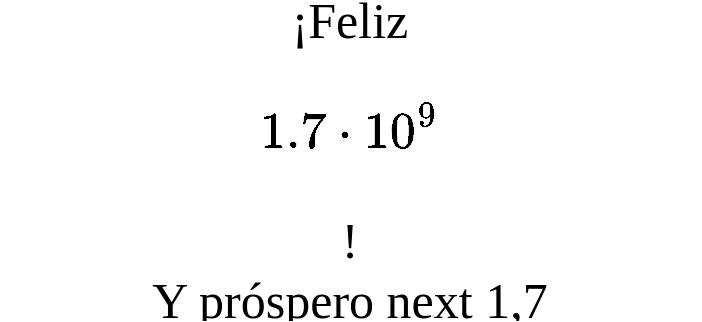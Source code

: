 <mxfile version="22.1.1" type="github">
  <diagram name="Page-1" id="Qih-rZB-r5Ekm_qSRhbP">
    <mxGraphModel dx="1434" dy="725" grid="1" gridSize="10" guides="1" tooltips="1" connect="1" arrows="1" fold="1" page="1" pageScale="1" pageWidth="850" pageHeight="1100" math="1" shadow="0">
      <root>
        <mxCell id="0" />
        <mxCell id="1" parent="0" />
        <mxCell id="wX4fCOow9Lg-sMSY2sxR-1" value="&lt;div&gt;¡Feliz $$1.7 \cdot 10^9$$!&lt;/div&gt;&lt;div&gt;Y próspero next 1,7&lt;br&gt;&lt;/div&gt;" style="text;html=1;strokeColor=none;fillColor=none;align=center;verticalAlign=middle;whiteSpace=wrap;rounded=0;fontFamily=CMU Serif;fontSize=25;" vertex="1" parent="1">
          <mxGeometry x="280" y="230" width="350" height="160" as="geometry" />
        </mxCell>
      </root>
    </mxGraphModel>
  </diagram>
</mxfile>
